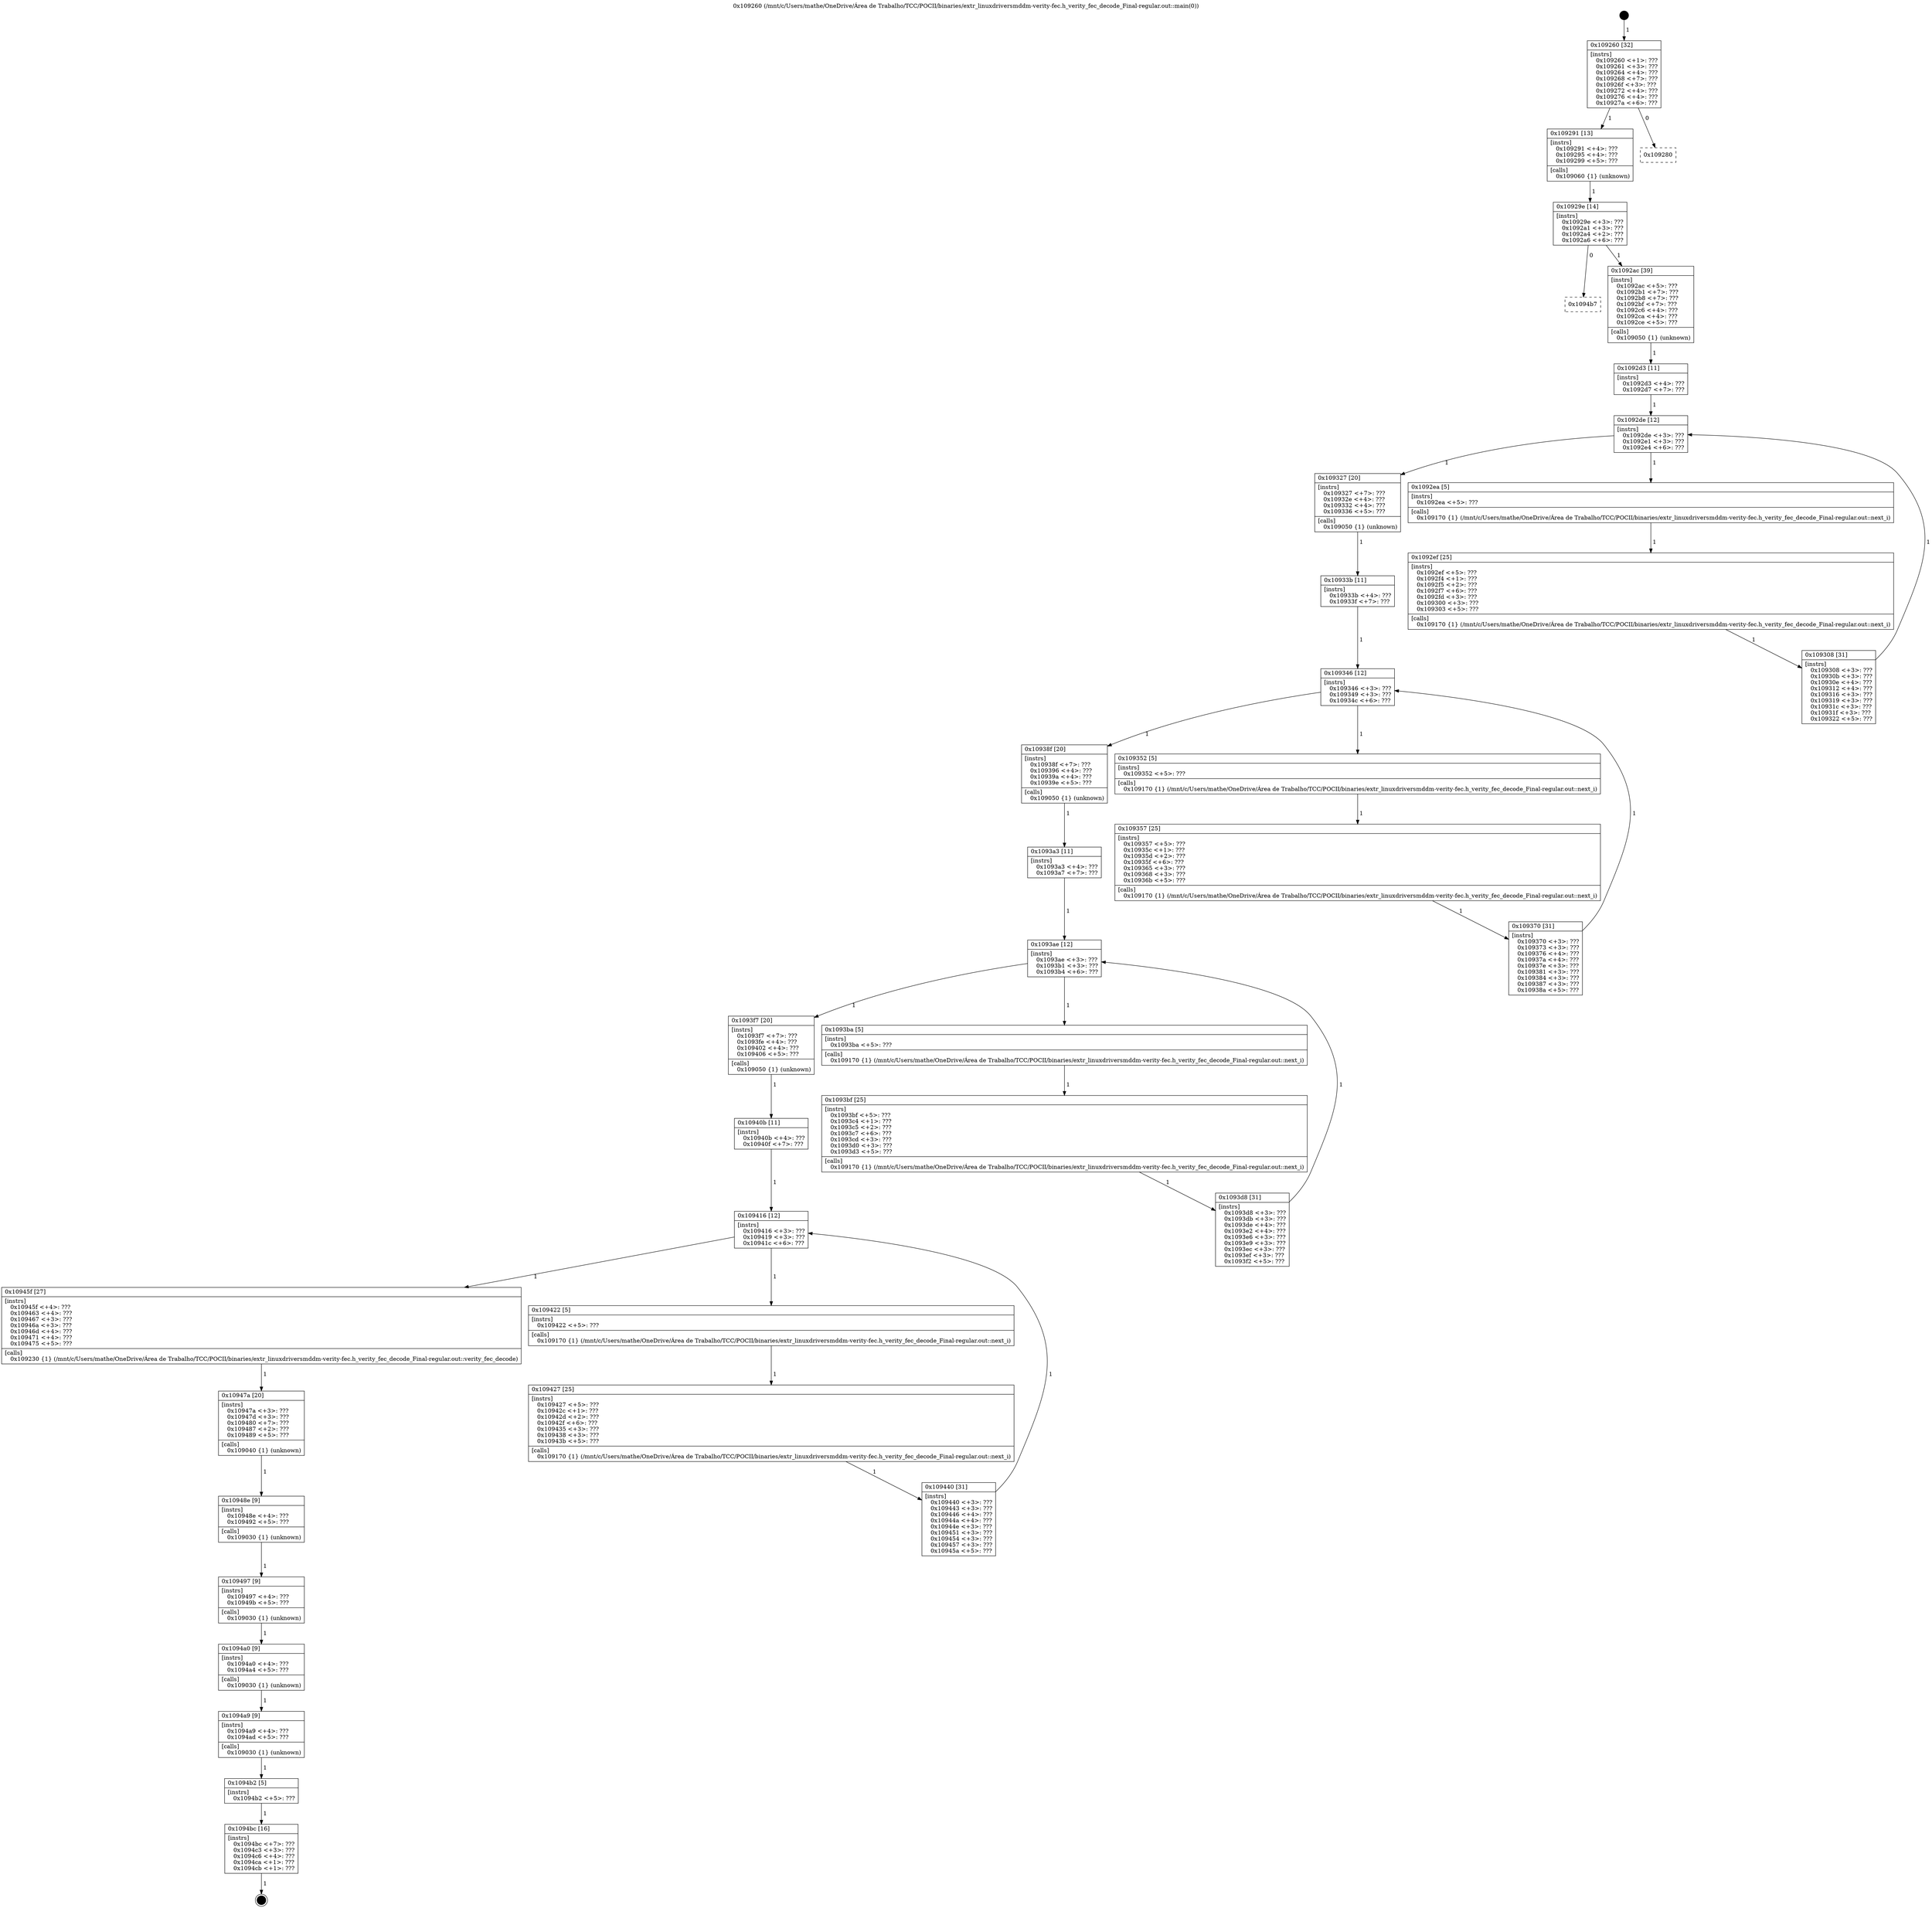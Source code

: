digraph "0x109260" {
  label = "0x109260 (/mnt/c/Users/mathe/OneDrive/Área de Trabalho/TCC/POCII/binaries/extr_linuxdriversmddm-verity-fec.h_verity_fec_decode_Final-regular.out::main(0))"
  labelloc = "t"
  node[shape=record]

  Entry [label="",width=0.3,height=0.3,shape=circle,fillcolor=black,style=filled]
  "0x109260" [label="{
     0x109260 [32]\l
     | [instrs]\l
     &nbsp;&nbsp;0x109260 \<+1\>: ???\l
     &nbsp;&nbsp;0x109261 \<+3\>: ???\l
     &nbsp;&nbsp;0x109264 \<+4\>: ???\l
     &nbsp;&nbsp;0x109268 \<+7\>: ???\l
     &nbsp;&nbsp;0x10926f \<+3\>: ???\l
     &nbsp;&nbsp;0x109272 \<+4\>: ???\l
     &nbsp;&nbsp;0x109276 \<+4\>: ???\l
     &nbsp;&nbsp;0x10927a \<+6\>: ???\l
  }"]
  "0x109291" [label="{
     0x109291 [13]\l
     | [instrs]\l
     &nbsp;&nbsp;0x109291 \<+4\>: ???\l
     &nbsp;&nbsp;0x109295 \<+4\>: ???\l
     &nbsp;&nbsp;0x109299 \<+5\>: ???\l
     | [calls]\l
     &nbsp;&nbsp;0x109060 \{1\} (unknown)\l
  }"]
  "0x109280" [label="{
     0x109280\l
  }", style=dashed]
  "0x10929e" [label="{
     0x10929e [14]\l
     | [instrs]\l
     &nbsp;&nbsp;0x10929e \<+3\>: ???\l
     &nbsp;&nbsp;0x1092a1 \<+3\>: ???\l
     &nbsp;&nbsp;0x1092a4 \<+2\>: ???\l
     &nbsp;&nbsp;0x1092a6 \<+6\>: ???\l
  }"]
  "0x1094b7" [label="{
     0x1094b7\l
  }", style=dashed]
  "0x1092ac" [label="{
     0x1092ac [39]\l
     | [instrs]\l
     &nbsp;&nbsp;0x1092ac \<+5\>: ???\l
     &nbsp;&nbsp;0x1092b1 \<+7\>: ???\l
     &nbsp;&nbsp;0x1092b8 \<+7\>: ???\l
     &nbsp;&nbsp;0x1092bf \<+7\>: ???\l
     &nbsp;&nbsp;0x1092c6 \<+4\>: ???\l
     &nbsp;&nbsp;0x1092ca \<+4\>: ???\l
     &nbsp;&nbsp;0x1092ce \<+5\>: ???\l
     | [calls]\l
     &nbsp;&nbsp;0x109050 \{1\} (unknown)\l
  }"]
  Exit [label="",width=0.3,height=0.3,shape=circle,fillcolor=black,style=filled,peripheries=2]
  "0x1092de" [label="{
     0x1092de [12]\l
     | [instrs]\l
     &nbsp;&nbsp;0x1092de \<+3\>: ???\l
     &nbsp;&nbsp;0x1092e1 \<+3\>: ???\l
     &nbsp;&nbsp;0x1092e4 \<+6\>: ???\l
  }"]
  "0x109327" [label="{
     0x109327 [20]\l
     | [instrs]\l
     &nbsp;&nbsp;0x109327 \<+7\>: ???\l
     &nbsp;&nbsp;0x10932e \<+4\>: ???\l
     &nbsp;&nbsp;0x109332 \<+4\>: ???\l
     &nbsp;&nbsp;0x109336 \<+5\>: ???\l
     | [calls]\l
     &nbsp;&nbsp;0x109050 \{1\} (unknown)\l
  }"]
  "0x1092ea" [label="{
     0x1092ea [5]\l
     | [instrs]\l
     &nbsp;&nbsp;0x1092ea \<+5\>: ???\l
     | [calls]\l
     &nbsp;&nbsp;0x109170 \{1\} (/mnt/c/Users/mathe/OneDrive/Área de Trabalho/TCC/POCII/binaries/extr_linuxdriversmddm-verity-fec.h_verity_fec_decode_Final-regular.out::next_i)\l
  }"]
  "0x1092ef" [label="{
     0x1092ef [25]\l
     | [instrs]\l
     &nbsp;&nbsp;0x1092ef \<+5\>: ???\l
     &nbsp;&nbsp;0x1092f4 \<+1\>: ???\l
     &nbsp;&nbsp;0x1092f5 \<+2\>: ???\l
     &nbsp;&nbsp;0x1092f7 \<+6\>: ???\l
     &nbsp;&nbsp;0x1092fd \<+3\>: ???\l
     &nbsp;&nbsp;0x109300 \<+3\>: ???\l
     &nbsp;&nbsp;0x109303 \<+5\>: ???\l
     | [calls]\l
     &nbsp;&nbsp;0x109170 \{1\} (/mnt/c/Users/mathe/OneDrive/Área de Trabalho/TCC/POCII/binaries/extr_linuxdriversmddm-verity-fec.h_verity_fec_decode_Final-regular.out::next_i)\l
  }"]
  "0x109308" [label="{
     0x109308 [31]\l
     | [instrs]\l
     &nbsp;&nbsp;0x109308 \<+3\>: ???\l
     &nbsp;&nbsp;0x10930b \<+3\>: ???\l
     &nbsp;&nbsp;0x10930e \<+4\>: ???\l
     &nbsp;&nbsp;0x109312 \<+4\>: ???\l
     &nbsp;&nbsp;0x109316 \<+3\>: ???\l
     &nbsp;&nbsp;0x109319 \<+3\>: ???\l
     &nbsp;&nbsp;0x10931c \<+3\>: ???\l
     &nbsp;&nbsp;0x10931f \<+3\>: ???\l
     &nbsp;&nbsp;0x109322 \<+5\>: ???\l
  }"]
  "0x1092d3" [label="{
     0x1092d3 [11]\l
     | [instrs]\l
     &nbsp;&nbsp;0x1092d3 \<+4\>: ???\l
     &nbsp;&nbsp;0x1092d7 \<+7\>: ???\l
  }"]
  "0x109346" [label="{
     0x109346 [12]\l
     | [instrs]\l
     &nbsp;&nbsp;0x109346 \<+3\>: ???\l
     &nbsp;&nbsp;0x109349 \<+3\>: ???\l
     &nbsp;&nbsp;0x10934c \<+6\>: ???\l
  }"]
  "0x10938f" [label="{
     0x10938f [20]\l
     | [instrs]\l
     &nbsp;&nbsp;0x10938f \<+7\>: ???\l
     &nbsp;&nbsp;0x109396 \<+4\>: ???\l
     &nbsp;&nbsp;0x10939a \<+4\>: ???\l
     &nbsp;&nbsp;0x10939e \<+5\>: ???\l
     | [calls]\l
     &nbsp;&nbsp;0x109050 \{1\} (unknown)\l
  }"]
  "0x109352" [label="{
     0x109352 [5]\l
     | [instrs]\l
     &nbsp;&nbsp;0x109352 \<+5\>: ???\l
     | [calls]\l
     &nbsp;&nbsp;0x109170 \{1\} (/mnt/c/Users/mathe/OneDrive/Área de Trabalho/TCC/POCII/binaries/extr_linuxdriversmddm-verity-fec.h_verity_fec_decode_Final-regular.out::next_i)\l
  }"]
  "0x109357" [label="{
     0x109357 [25]\l
     | [instrs]\l
     &nbsp;&nbsp;0x109357 \<+5\>: ???\l
     &nbsp;&nbsp;0x10935c \<+1\>: ???\l
     &nbsp;&nbsp;0x10935d \<+2\>: ???\l
     &nbsp;&nbsp;0x10935f \<+6\>: ???\l
     &nbsp;&nbsp;0x109365 \<+3\>: ???\l
     &nbsp;&nbsp;0x109368 \<+3\>: ???\l
     &nbsp;&nbsp;0x10936b \<+5\>: ???\l
     | [calls]\l
     &nbsp;&nbsp;0x109170 \{1\} (/mnt/c/Users/mathe/OneDrive/Área de Trabalho/TCC/POCII/binaries/extr_linuxdriversmddm-verity-fec.h_verity_fec_decode_Final-regular.out::next_i)\l
  }"]
  "0x109370" [label="{
     0x109370 [31]\l
     | [instrs]\l
     &nbsp;&nbsp;0x109370 \<+3\>: ???\l
     &nbsp;&nbsp;0x109373 \<+3\>: ???\l
     &nbsp;&nbsp;0x109376 \<+4\>: ???\l
     &nbsp;&nbsp;0x10937a \<+4\>: ???\l
     &nbsp;&nbsp;0x10937e \<+3\>: ???\l
     &nbsp;&nbsp;0x109381 \<+3\>: ???\l
     &nbsp;&nbsp;0x109384 \<+3\>: ???\l
     &nbsp;&nbsp;0x109387 \<+3\>: ???\l
     &nbsp;&nbsp;0x10938a \<+5\>: ???\l
  }"]
  "0x10933b" [label="{
     0x10933b [11]\l
     | [instrs]\l
     &nbsp;&nbsp;0x10933b \<+4\>: ???\l
     &nbsp;&nbsp;0x10933f \<+7\>: ???\l
  }"]
  "0x1093ae" [label="{
     0x1093ae [12]\l
     | [instrs]\l
     &nbsp;&nbsp;0x1093ae \<+3\>: ???\l
     &nbsp;&nbsp;0x1093b1 \<+3\>: ???\l
     &nbsp;&nbsp;0x1093b4 \<+6\>: ???\l
  }"]
  "0x1093f7" [label="{
     0x1093f7 [20]\l
     | [instrs]\l
     &nbsp;&nbsp;0x1093f7 \<+7\>: ???\l
     &nbsp;&nbsp;0x1093fe \<+4\>: ???\l
     &nbsp;&nbsp;0x109402 \<+4\>: ???\l
     &nbsp;&nbsp;0x109406 \<+5\>: ???\l
     | [calls]\l
     &nbsp;&nbsp;0x109050 \{1\} (unknown)\l
  }"]
  "0x1093ba" [label="{
     0x1093ba [5]\l
     | [instrs]\l
     &nbsp;&nbsp;0x1093ba \<+5\>: ???\l
     | [calls]\l
     &nbsp;&nbsp;0x109170 \{1\} (/mnt/c/Users/mathe/OneDrive/Área de Trabalho/TCC/POCII/binaries/extr_linuxdriversmddm-verity-fec.h_verity_fec_decode_Final-regular.out::next_i)\l
  }"]
  "0x1093bf" [label="{
     0x1093bf [25]\l
     | [instrs]\l
     &nbsp;&nbsp;0x1093bf \<+5\>: ???\l
     &nbsp;&nbsp;0x1093c4 \<+1\>: ???\l
     &nbsp;&nbsp;0x1093c5 \<+2\>: ???\l
     &nbsp;&nbsp;0x1093c7 \<+6\>: ???\l
     &nbsp;&nbsp;0x1093cd \<+3\>: ???\l
     &nbsp;&nbsp;0x1093d0 \<+3\>: ???\l
     &nbsp;&nbsp;0x1093d3 \<+5\>: ???\l
     | [calls]\l
     &nbsp;&nbsp;0x109170 \{1\} (/mnt/c/Users/mathe/OneDrive/Área de Trabalho/TCC/POCII/binaries/extr_linuxdriversmddm-verity-fec.h_verity_fec_decode_Final-regular.out::next_i)\l
  }"]
  "0x1093d8" [label="{
     0x1093d8 [31]\l
     | [instrs]\l
     &nbsp;&nbsp;0x1093d8 \<+3\>: ???\l
     &nbsp;&nbsp;0x1093db \<+3\>: ???\l
     &nbsp;&nbsp;0x1093de \<+4\>: ???\l
     &nbsp;&nbsp;0x1093e2 \<+4\>: ???\l
     &nbsp;&nbsp;0x1093e6 \<+3\>: ???\l
     &nbsp;&nbsp;0x1093e9 \<+3\>: ???\l
     &nbsp;&nbsp;0x1093ec \<+3\>: ???\l
     &nbsp;&nbsp;0x1093ef \<+3\>: ???\l
     &nbsp;&nbsp;0x1093f2 \<+5\>: ???\l
  }"]
  "0x1093a3" [label="{
     0x1093a3 [11]\l
     | [instrs]\l
     &nbsp;&nbsp;0x1093a3 \<+4\>: ???\l
     &nbsp;&nbsp;0x1093a7 \<+7\>: ???\l
  }"]
  "0x109416" [label="{
     0x109416 [12]\l
     | [instrs]\l
     &nbsp;&nbsp;0x109416 \<+3\>: ???\l
     &nbsp;&nbsp;0x109419 \<+3\>: ???\l
     &nbsp;&nbsp;0x10941c \<+6\>: ???\l
  }"]
  "0x10945f" [label="{
     0x10945f [27]\l
     | [instrs]\l
     &nbsp;&nbsp;0x10945f \<+4\>: ???\l
     &nbsp;&nbsp;0x109463 \<+4\>: ???\l
     &nbsp;&nbsp;0x109467 \<+3\>: ???\l
     &nbsp;&nbsp;0x10946a \<+3\>: ???\l
     &nbsp;&nbsp;0x10946d \<+4\>: ???\l
     &nbsp;&nbsp;0x109471 \<+4\>: ???\l
     &nbsp;&nbsp;0x109475 \<+5\>: ???\l
     | [calls]\l
     &nbsp;&nbsp;0x109230 \{1\} (/mnt/c/Users/mathe/OneDrive/Área de Trabalho/TCC/POCII/binaries/extr_linuxdriversmddm-verity-fec.h_verity_fec_decode_Final-regular.out::verity_fec_decode)\l
  }"]
  "0x109422" [label="{
     0x109422 [5]\l
     | [instrs]\l
     &nbsp;&nbsp;0x109422 \<+5\>: ???\l
     | [calls]\l
     &nbsp;&nbsp;0x109170 \{1\} (/mnt/c/Users/mathe/OneDrive/Área de Trabalho/TCC/POCII/binaries/extr_linuxdriversmddm-verity-fec.h_verity_fec_decode_Final-regular.out::next_i)\l
  }"]
  "0x109427" [label="{
     0x109427 [25]\l
     | [instrs]\l
     &nbsp;&nbsp;0x109427 \<+5\>: ???\l
     &nbsp;&nbsp;0x10942c \<+1\>: ???\l
     &nbsp;&nbsp;0x10942d \<+2\>: ???\l
     &nbsp;&nbsp;0x10942f \<+6\>: ???\l
     &nbsp;&nbsp;0x109435 \<+3\>: ???\l
     &nbsp;&nbsp;0x109438 \<+3\>: ???\l
     &nbsp;&nbsp;0x10943b \<+5\>: ???\l
     | [calls]\l
     &nbsp;&nbsp;0x109170 \{1\} (/mnt/c/Users/mathe/OneDrive/Área de Trabalho/TCC/POCII/binaries/extr_linuxdriversmddm-verity-fec.h_verity_fec_decode_Final-regular.out::next_i)\l
  }"]
  "0x109440" [label="{
     0x109440 [31]\l
     | [instrs]\l
     &nbsp;&nbsp;0x109440 \<+3\>: ???\l
     &nbsp;&nbsp;0x109443 \<+3\>: ???\l
     &nbsp;&nbsp;0x109446 \<+4\>: ???\l
     &nbsp;&nbsp;0x10944a \<+4\>: ???\l
     &nbsp;&nbsp;0x10944e \<+3\>: ???\l
     &nbsp;&nbsp;0x109451 \<+3\>: ???\l
     &nbsp;&nbsp;0x109454 \<+3\>: ???\l
     &nbsp;&nbsp;0x109457 \<+3\>: ???\l
     &nbsp;&nbsp;0x10945a \<+5\>: ???\l
  }"]
  "0x10940b" [label="{
     0x10940b [11]\l
     | [instrs]\l
     &nbsp;&nbsp;0x10940b \<+4\>: ???\l
     &nbsp;&nbsp;0x10940f \<+7\>: ???\l
  }"]
  "0x10947a" [label="{
     0x10947a [20]\l
     | [instrs]\l
     &nbsp;&nbsp;0x10947a \<+3\>: ???\l
     &nbsp;&nbsp;0x10947d \<+3\>: ???\l
     &nbsp;&nbsp;0x109480 \<+7\>: ???\l
     &nbsp;&nbsp;0x109487 \<+2\>: ???\l
     &nbsp;&nbsp;0x109489 \<+5\>: ???\l
     | [calls]\l
     &nbsp;&nbsp;0x109040 \{1\} (unknown)\l
  }"]
  "0x10948e" [label="{
     0x10948e [9]\l
     | [instrs]\l
     &nbsp;&nbsp;0x10948e \<+4\>: ???\l
     &nbsp;&nbsp;0x109492 \<+5\>: ???\l
     | [calls]\l
     &nbsp;&nbsp;0x109030 \{1\} (unknown)\l
  }"]
  "0x109497" [label="{
     0x109497 [9]\l
     | [instrs]\l
     &nbsp;&nbsp;0x109497 \<+4\>: ???\l
     &nbsp;&nbsp;0x10949b \<+5\>: ???\l
     | [calls]\l
     &nbsp;&nbsp;0x109030 \{1\} (unknown)\l
  }"]
  "0x1094a0" [label="{
     0x1094a0 [9]\l
     | [instrs]\l
     &nbsp;&nbsp;0x1094a0 \<+4\>: ???\l
     &nbsp;&nbsp;0x1094a4 \<+5\>: ???\l
     | [calls]\l
     &nbsp;&nbsp;0x109030 \{1\} (unknown)\l
  }"]
  "0x1094a9" [label="{
     0x1094a9 [9]\l
     | [instrs]\l
     &nbsp;&nbsp;0x1094a9 \<+4\>: ???\l
     &nbsp;&nbsp;0x1094ad \<+5\>: ???\l
     | [calls]\l
     &nbsp;&nbsp;0x109030 \{1\} (unknown)\l
  }"]
  "0x1094b2" [label="{
     0x1094b2 [5]\l
     | [instrs]\l
     &nbsp;&nbsp;0x1094b2 \<+5\>: ???\l
  }"]
  "0x1094bc" [label="{
     0x1094bc [16]\l
     | [instrs]\l
     &nbsp;&nbsp;0x1094bc \<+7\>: ???\l
     &nbsp;&nbsp;0x1094c3 \<+3\>: ???\l
     &nbsp;&nbsp;0x1094c6 \<+4\>: ???\l
     &nbsp;&nbsp;0x1094ca \<+1\>: ???\l
     &nbsp;&nbsp;0x1094cb \<+1\>: ???\l
  }"]
  Entry -> "0x109260" [label=" 1"]
  "0x109260" -> "0x109291" [label=" 1"]
  "0x109260" -> "0x109280" [label=" 0"]
  "0x109291" -> "0x10929e" [label=" 1"]
  "0x10929e" -> "0x1094b7" [label=" 0"]
  "0x10929e" -> "0x1092ac" [label=" 1"]
  "0x1094bc" -> Exit [label=" 1"]
  "0x1092ac" -> "0x1092d3" [label=" 1"]
  "0x1092de" -> "0x109327" [label=" 1"]
  "0x1092de" -> "0x1092ea" [label=" 1"]
  "0x1092ea" -> "0x1092ef" [label=" 1"]
  "0x1092ef" -> "0x109308" [label=" 1"]
  "0x1092d3" -> "0x1092de" [label=" 1"]
  "0x109308" -> "0x1092de" [label=" 1"]
  "0x109327" -> "0x10933b" [label=" 1"]
  "0x109346" -> "0x10938f" [label=" 1"]
  "0x109346" -> "0x109352" [label=" 1"]
  "0x109352" -> "0x109357" [label=" 1"]
  "0x109357" -> "0x109370" [label=" 1"]
  "0x10933b" -> "0x109346" [label=" 1"]
  "0x109370" -> "0x109346" [label=" 1"]
  "0x10938f" -> "0x1093a3" [label=" 1"]
  "0x1093ae" -> "0x1093f7" [label=" 1"]
  "0x1093ae" -> "0x1093ba" [label=" 1"]
  "0x1093ba" -> "0x1093bf" [label=" 1"]
  "0x1093bf" -> "0x1093d8" [label=" 1"]
  "0x1093a3" -> "0x1093ae" [label=" 1"]
  "0x1093d8" -> "0x1093ae" [label=" 1"]
  "0x1093f7" -> "0x10940b" [label=" 1"]
  "0x109416" -> "0x10945f" [label=" 1"]
  "0x109416" -> "0x109422" [label=" 1"]
  "0x109422" -> "0x109427" [label=" 1"]
  "0x109427" -> "0x109440" [label=" 1"]
  "0x10940b" -> "0x109416" [label=" 1"]
  "0x109440" -> "0x109416" [label=" 1"]
  "0x10945f" -> "0x10947a" [label=" 1"]
  "0x10947a" -> "0x10948e" [label=" 1"]
  "0x10948e" -> "0x109497" [label=" 1"]
  "0x109497" -> "0x1094a0" [label=" 1"]
  "0x1094a0" -> "0x1094a9" [label=" 1"]
  "0x1094a9" -> "0x1094b2" [label=" 1"]
  "0x1094b2" -> "0x1094bc" [label=" 1"]
}

